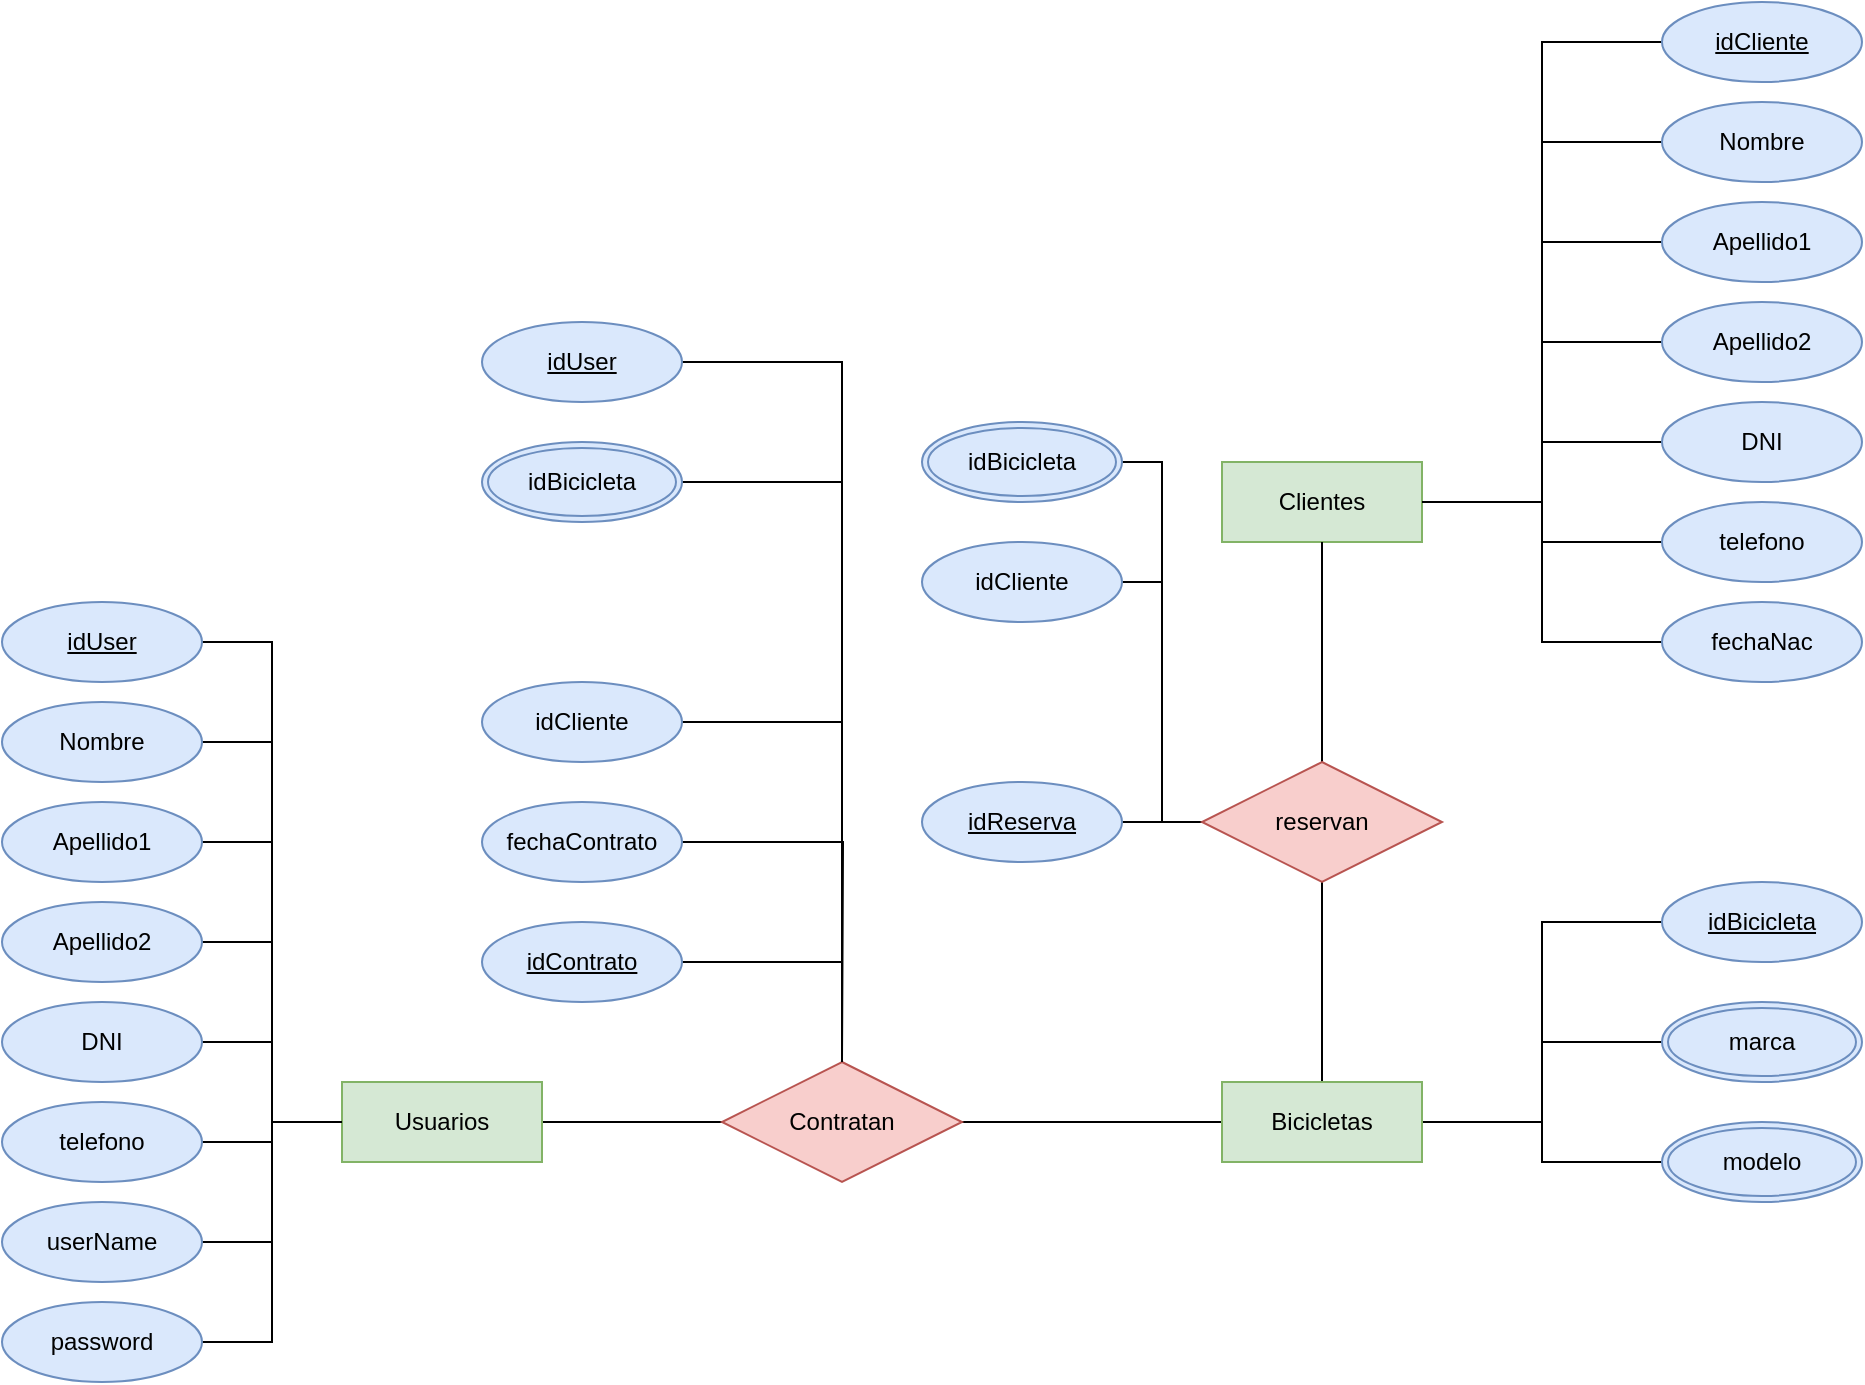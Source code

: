<mxfile version="14.4.4" type="device"><diagram id="R2lEEEUBdFMjLlhIrx00" name="Page-1"><mxGraphModel dx="1422" dy="762" grid="1" gridSize="10" guides="1" tooltips="1" connect="1" arrows="1" fold="1" page="1" pageScale="1" pageWidth="1100" pageHeight="850" math="0" shadow="0" extFonts="Permanent Marker^https://fonts.googleapis.com/css?family=Permanent+Marker"><root><mxCell id="0"/><mxCell id="1" parent="0"/><mxCell id="XgyQlKIfbk2P9AJADQK1-77" style="edgeStyle=orthogonalEdgeStyle;rounded=0;orthogonalLoop=1;jettySize=auto;html=1;exitX=1;exitY=0.5;exitDx=0;exitDy=0;entryX=0;entryY=0.5;entryDx=0;entryDy=0;endArrow=none;endFill=0;" parent="1" source="XgyQlKIfbk2P9AJADQK1-16" target="XgyQlKIfbk2P9AJADQK1-21" edge="1"><mxGeometry relative="1" as="geometry"/></mxCell><mxCell id="XgyQlKIfbk2P9AJADQK1-16" value="Usuarios" style="whiteSpace=wrap;html=1;align=center;fillColor=#d5e8d4;strokeColor=#82b366;" parent="1" vertex="1"><mxGeometry x="255" y="580" width="100" height="40" as="geometry"/></mxCell><mxCell id="XgyQlKIfbk2P9AJADQK1-55" style="edgeStyle=orthogonalEdgeStyle;rounded=0;orthogonalLoop=1;jettySize=auto;html=1;exitX=1;exitY=0.5;exitDx=0;exitDy=0;entryX=0;entryY=0.5;entryDx=0;entryDy=0;endArrow=none;endFill=0;" parent="1" source="XgyQlKIfbk2P9AJADQK1-19" target="XgyQlKIfbk2P9AJADQK1-48" edge="1"><mxGeometry relative="1" as="geometry"/></mxCell><mxCell id="XgyQlKIfbk2P9AJADQK1-56" style="edgeStyle=orthogonalEdgeStyle;rounded=0;orthogonalLoop=1;jettySize=auto;html=1;exitX=1;exitY=0.5;exitDx=0;exitDy=0;entryX=0;entryY=0.5;entryDx=0;entryDy=0;endArrow=none;endFill=0;" parent="1" source="XgyQlKIfbk2P9AJADQK1-19" target="XgyQlKIfbk2P9AJADQK1-49" edge="1"><mxGeometry relative="1" as="geometry"/></mxCell><mxCell id="XgyQlKIfbk2P9AJADQK1-57" style="edgeStyle=orthogonalEdgeStyle;rounded=0;orthogonalLoop=1;jettySize=auto;html=1;exitX=1;exitY=0.5;exitDx=0;exitDy=0;entryX=0;entryY=0.5;entryDx=0;entryDy=0;endArrow=none;endFill=0;" parent="1" source="XgyQlKIfbk2P9AJADQK1-19" target="XgyQlKIfbk2P9AJADQK1-52" edge="1"><mxGeometry relative="1" as="geometry"/></mxCell><mxCell id="XgyQlKIfbk2P9AJADQK1-58" style="edgeStyle=orthogonalEdgeStyle;rounded=0;orthogonalLoop=1;jettySize=auto;html=1;exitX=1;exitY=0.5;exitDx=0;exitDy=0;entryX=0;entryY=0.5;entryDx=0;entryDy=0;endArrow=none;endFill=0;" parent="1" source="XgyQlKIfbk2P9AJADQK1-19" target="XgyQlKIfbk2P9AJADQK1-50" edge="1"><mxGeometry relative="1" as="geometry"/></mxCell><mxCell id="XgyQlKIfbk2P9AJADQK1-59" style="edgeStyle=orthogonalEdgeStyle;rounded=0;orthogonalLoop=1;jettySize=auto;html=1;exitX=1;exitY=0.5;exitDx=0;exitDy=0;entryX=0;entryY=0.5;entryDx=0;entryDy=0;endArrow=none;endFill=0;" parent="1" source="XgyQlKIfbk2P9AJADQK1-19" target="XgyQlKIfbk2P9AJADQK1-51" edge="1"><mxGeometry relative="1" as="geometry"/></mxCell><mxCell id="XgyQlKIfbk2P9AJADQK1-19" value="Clientes" style="whiteSpace=wrap;html=1;align=center;fillColor=#d5e8d4;strokeColor=#82b366;" parent="1" vertex="1"><mxGeometry x="695" y="270" width="100" height="40" as="geometry"/></mxCell><mxCell id="XgyQlKIfbk2P9AJADQK1-78" style="edgeStyle=orthogonalEdgeStyle;rounded=0;orthogonalLoop=1;jettySize=auto;html=1;exitX=0;exitY=0.5;exitDx=0;exitDy=0;entryX=1;entryY=0.5;entryDx=0;entryDy=0;endArrow=none;endFill=0;" parent="1" source="XgyQlKIfbk2P9AJADQK1-20" target="XgyQlKIfbk2P9AJADQK1-21" edge="1"><mxGeometry relative="1" as="geometry"/></mxCell><mxCell id="XgyQlKIfbk2P9AJADQK1-79" style="edgeStyle=orthogonalEdgeStyle;rounded=0;orthogonalLoop=1;jettySize=auto;html=1;exitX=0.5;exitY=0;exitDx=0;exitDy=0;entryX=0.5;entryY=1;entryDx=0;entryDy=0;endArrow=none;endFill=0;" parent="1" source="XgyQlKIfbk2P9AJADQK1-20" target="XgyQlKIfbk2P9AJADQK1-22" edge="1"><mxGeometry relative="1" as="geometry"/></mxCell><mxCell id="XgyQlKIfbk2P9AJADQK1-110" style="edgeStyle=orthogonalEdgeStyle;rounded=0;orthogonalLoop=1;jettySize=auto;html=1;exitX=1;exitY=0.5;exitDx=0;exitDy=0;entryX=0;entryY=0.5;entryDx=0;entryDy=0;endArrow=none;endFill=0;" parent="1" source="XgyQlKIfbk2P9AJADQK1-20" target="XgyQlKIfbk2P9AJADQK1-106" edge="1"><mxGeometry relative="1" as="geometry"/></mxCell><mxCell id="XgyQlKIfbk2P9AJADQK1-111" style="edgeStyle=orthogonalEdgeStyle;rounded=0;orthogonalLoop=1;jettySize=auto;html=1;exitX=1;exitY=0.5;exitDx=0;exitDy=0;entryX=0;entryY=0.5;entryDx=0;entryDy=0;endArrow=none;endFill=0;" parent="1" source="XgyQlKIfbk2P9AJADQK1-20" target="XgyQlKIfbk2P9AJADQK1-107" edge="1"><mxGeometry relative="1" as="geometry"/></mxCell><mxCell id="XgyQlKIfbk2P9AJADQK1-112" style="edgeStyle=orthogonalEdgeStyle;rounded=0;orthogonalLoop=1;jettySize=auto;html=1;exitX=1;exitY=0.5;exitDx=0;exitDy=0;entryX=0;entryY=0.5;entryDx=0;entryDy=0;endArrow=none;endFill=0;" parent="1" source="XgyQlKIfbk2P9AJADQK1-20" target="XgyQlKIfbk2P9AJADQK1-108" edge="1"><mxGeometry relative="1" as="geometry"/></mxCell><mxCell id="XgyQlKIfbk2P9AJADQK1-20" value="Bicicletas" style="whiteSpace=wrap;html=1;align=center;fillColor=#d5e8d4;strokeColor=#82b366;" parent="1" vertex="1"><mxGeometry x="695" y="580" width="100" height="40" as="geometry"/></mxCell><mxCell id="XgyQlKIfbk2P9AJADQK1-21" value="Contratan" style="shape=rhombus;perimeter=rhombusPerimeter;whiteSpace=wrap;html=1;align=center;fillColor=#f8cecc;strokeColor=#b85450;" parent="1" vertex="1"><mxGeometry x="445" y="570" width="120" height="60" as="geometry"/></mxCell><mxCell id="XgyQlKIfbk2P9AJADQK1-80" style="edgeStyle=orthogonalEdgeStyle;rounded=0;orthogonalLoop=1;jettySize=auto;html=1;exitX=0.5;exitY=0;exitDx=0;exitDy=0;entryX=0.5;entryY=1;entryDx=0;entryDy=0;endArrow=none;endFill=0;" parent="1" source="XgyQlKIfbk2P9AJADQK1-22" target="XgyQlKIfbk2P9AJADQK1-19" edge="1"><mxGeometry relative="1" as="geometry"/></mxCell><mxCell id="XgyQlKIfbk2P9AJADQK1-97" style="edgeStyle=orthogonalEdgeStyle;rounded=0;orthogonalLoop=1;jettySize=auto;html=1;exitX=0;exitY=0.5;exitDx=0;exitDy=0;entryX=1;entryY=0.5;entryDx=0;entryDy=0;endArrow=none;endFill=0;" parent="1" source="XgyQlKIfbk2P9AJADQK1-22" target="XgyQlKIfbk2P9AJADQK1-92" edge="1"><mxGeometry relative="1" as="geometry"/></mxCell><mxCell id="XgyQlKIfbk2P9AJADQK1-99" style="edgeStyle=orthogonalEdgeStyle;rounded=0;orthogonalLoop=1;jettySize=auto;html=1;exitX=0;exitY=0.5;exitDx=0;exitDy=0;entryX=1;entryY=0.5;entryDx=0;entryDy=0;endArrow=none;endFill=0;" parent="1" source="XgyQlKIfbk2P9AJADQK1-22" target="XgyQlKIfbk2P9AJADQK1-94" edge="1"><mxGeometry relative="1" as="geometry"/></mxCell><mxCell id="XgyQlKIfbk2P9AJADQK1-101" style="edgeStyle=orthogonalEdgeStyle;rounded=0;orthogonalLoop=1;jettySize=auto;html=1;exitX=0;exitY=0.5;exitDx=0;exitDy=0;entryX=1;entryY=0.5;entryDx=0;entryDy=0;endArrow=none;endFill=0;" parent="1" source="XgyQlKIfbk2P9AJADQK1-22" target="XgyQlKIfbk2P9AJADQK1-96" edge="1"><mxGeometry relative="1" as="geometry"/></mxCell><mxCell id="XgyQlKIfbk2P9AJADQK1-22" value="reservan" style="shape=rhombus;perimeter=rhombusPerimeter;whiteSpace=wrap;html=1;align=center;fillColor=#f8cecc;strokeColor=#b85450;" parent="1" vertex="1"><mxGeometry x="685" y="420" width="120" height="60" as="geometry"/></mxCell><mxCell id="XgyQlKIfbk2P9AJADQK1-53" style="edgeStyle=orthogonalEdgeStyle;rounded=0;orthogonalLoop=1;jettySize=auto;html=1;exitX=0;exitY=0.5;exitDx=0;exitDy=0;entryX=1;entryY=0.5;entryDx=0;entryDy=0;endArrow=none;endFill=0;" parent="1" source="XgyQlKIfbk2P9AJADQK1-47" target="XgyQlKIfbk2P9AJADQK1-19" edge="1"><mxGeometry relative="1" as="geometry"/></mxCell><mxCell id="XgyQlKIfbk2P9AJADQK1-47" value="idCliente" style="ellipse;whiteSpace=wrap;html=1;align=center;fontStyle=4;fillColor=#dae8fc;strokeColor=#6c8ebf;" parent="1" vertex="1"><mxGeometry x="915" y="40" width="100" height="40" as="geometry"/></mxCell><mxCell id="XgyQlKIfbk2P9AJADQK1-48" value="Nombre" style="ellipse;whiteSpace=wrap;html=1;align=center;fillColor=#dae8fc;strokeColor=#6c8ebf;" parent="1" vertex="1"><mxGeometry x="915" y="90" width="100" height="40" as="geometry"/></mxCell><mxCell id="XgyQlKIfbk2P9AJADQK1-49" value="Apellido1&lt;span style=&quot;color: rgba(0 , 0 , 0 , 0) ; font-family: monospace ; font-size: 0px&quot;&gt;%3CmxGraphModel%3E%3Croot%3E%3CmxCell%20id%3D%220%22%2F%3E%3CmxCell%20id%3D%221%22%20parent%3D%220%22%2F%3E%3CmxCell%20id%3D%222%22%20value%3D%22Attribute%22%20style%3D%22ellipse%3BwhiteSpace%3Dwrap%3Bhtml%3D1%3Balign%3Dcenter%3BfillColor%3Dnone%3B%22%20vertex%3D%221%22%20parent%3D%221%22%3E%3CmxGeometry%20x%3D%22640%22%20y%3D%22120%22%20width%3D%22100%22%20height%3D%2240%22%20as%3D%22geometry%22%2F%3E%3C%2FmxCell%3E%3C%2Froot%3E%3C%2FmxGraphModel%3E&lt;/span&gt;" style="ellipse;whiteSpace=wrap;html=1;align=center;fillColor=#dae8fc;strokeColor=#6c8ebf;" parent="1" vertex="1"><mxGeometry x="915" y="140" width="100" height="40" as="geometry"/></mxCell><mxCell id="XgyQlKIfbk2P9AJADQK1-50" value="DNI" style="ellipse;whiteSpace=wrap;html=1;align=center;fillColor=#dae8fc;strokeColor=#6c8ebf;" parent="1" vertex="1"><mxGeometry x="915" y="240" width="100" height="40" as="geometry"/></mxCell><mxCell id="XgyQlKIfbk2P9AJADQK1-51" value="telefono" style="ellipse;whiteSpace=wrap;html=1;align=center;fillColor=#dae8fc;strokeColor=#6c8ebf;" parent="1" vertex="1"><mxGeometry x="915" y="290" width="100" height="40" as="geometry"/></mxCell><mxCell id="XgyQlKIfbk2P9AJADQK1-52" value="Apellido2&lt;span style=&quot;color: rgba(0 , 0 , 0 , 0) ; font-family: monospace ; font-size: 0px&quot;&gt;%3CmxGraphModel%3E%3Croot%3E%3CmxCell%20id%3D%220%22%2F%3E%3CmxCell%20id%3D%221%22%20parent%3D%220%22%2F%3E%3CmxCell%20id%3D%222%22%20value%3D%22Attribute%22%20style%3D%22ellipse%3BwhiteSpace%3Dwrap%3Bhtml%3D1%3Balign%3Dcenter%3BfillColor%3Dnone%3B%22%20vertex%3D%221%22%20parent%3D%221%22%3E%3CmxGeometry%20x%3D%22640%22%20y%3D%22120%22%20width%3D%22100%22%20height%3D%2240%22%20as%3D%22geometry%22%2F%3E%3C%2FmxCell%3E%3C%2Froot%3E%3C%2FmxGraphModel%3&lt;/span&gt;" style="ellipse;whiteSpace=wrap;html=1;align=center;fillColor=#dae8fc;strokeColor=#6c8ebf;" parent="1" vertex="1"><mxGeometry x="915" y="190" width="100" height="40" as="geometry"/></mxCell><mxCell id="XgyQlKIfbk2P9AJADQK1-76" style="edgeStyle=orthogonalEdgeStyle;rounded=0;orthogonalLoop=1;jettySize=auto;html=1;exitX=1;exitY=0.5;exitDx=0;exitDy=0;entryX=0;entryY=0.5;entryDx=0;entryDy=0;endArrow=none;endFill=0;" parent="1" source="XgyQlKIfbk2P9AJADQK1-60" target="XgyQlKIfbk2P9AJADQK1-16" edge="1"><mxGeometry relative="1" as="geometry"/></mxCell><mxCell id="XgyQlKIfbk2P9AJADQK1-60" value="idUser" style="ellipse;whiteSpace=wrap;html=1;align=center;fontStyle=4;fillColor=#dae8fc;strokeColor=#6c8ebf;" parent="1" vertex="1"><mxGeometry x="85" y="340" width="100" height="40" as="geometry"/></mxCell><mxCell id="XgyQlKIfbk2P9AJADQK1-75" style="edgeStyle=orthogonalEdgeStyle;rounded=0;orthogonalLoop=1;jettySize=auto;html=1;exitX=1;exitY=0.5;exitDx=0;exitDy=0;entryX=0;entryY=0.5;entryDx=0;entryDy=0;endArrow=none;endFill=0;" parent="1" source="XgyQlKIfbk2P9AJADQK1-61" target="XgyQlKIfbk2P9AJADQK1-16" edge="1"><mxGeometry relative="1" as="geometry"/></mxCell><mxCell id="XgyQlKIfbk2P9AJADQK1-61" value="Nombre" style="ellipse;whiteSpace=wrap;html=1;align=center;fillColor=#dae8fc;strokeColor=#6c8ebf;" parent="1" vertex="1"><mxGeometry x="85" y="390" width="100" height="40" as="geometry"/></mxCell><mxCell id="XgyQlKIfbk2P9AJADQK1-74" style="edgeStyle=orthogonalEdgeStyle;rounded=0;orthogonalLoop=1;jettySize=auto;html=1;exitX=1;exitY=0.5;exitDx=0;exitDy=0;entryX=0;entryY=0.5;entryDx=0;entryDy=0;endArrow=none;endFill=0;" parent="1" source="XgyQlKIfbk2P9AJADQK1-62" target="XgyQlKIfbk2P9AJADQK1-16" edge="1"><mxGeometry relative="1" as="geometry"/></mxCell><mxCell id="XgyQlKIfbk2P9AJADQK1-62" value="Apellido1&lt;span style=&quot;color: rgba(0 , 0 , 0 , 0) ; font-family: monospace ; font-size: 0px&quot;&gt;%3CmxGraphModel%3E%3Croot%3E%3CmxCell%20id%3D%220%22%2F%3E%3CmxCell%20id%3D%221%22%20parent%3D%220%22%2F%3E%3CmxCell%20id%3D%222%22%20value%3D%22Attribute%22%20style%3D%22ellipse%3BwhiteSpace%3Dwrap%3Bhtml%3D1%3Balign%3Dcenter%3BfillColor%3Dnone%3B%22%20vertex%3D%221%22%20parent%3D%221%22%3E%3CmxGeometry%20x%3D%22640%22%20y%3D%22120%22%20width%3D%22100%22%20height%3D%2240%22%20as%3D%22geometry%22%2F%3E%3C%2FmxCell%3E%3C%2Froot%3E%3C%2FmxGraphModel%3E&lt;/span&gt;" style="ellipse;whiteSpace=wrap;html=1;align=center;fillColor=#dae8fc;strokeColor=#6c8ebf;" parent="1" vertex="1"><mxGeometry x="85" y="440" width="100" height="40" as="geometry"/></mxCell><mxCell id="XgyQlKIfbk2P9AJADQK1-72" style="edgeStyle=orthogonalEdgeStyle;rounded=0;orthogonalLoop=1;jettySize=auto;html=1;exitX=1;exitY=0.5;exitDx=0;exitDy=0;entryX=0;entryY=0.5;entryDx=0;entryDy=0;endArrow=none;endFill=0;" parent="1" source="XgyQlKIfbk2P9AJADQK1-63" target="XgyQlKIfbk2P9AJADQK1-16" edge="1"><mxGeometry relative="1" as="geometry"/></mxCell><mxCell id="XgyQlKIfbk2P9AJADQK1-63" value="DNI" style="ellipse;whiteSpace=wrap;html=1;align=center;fillColor=#dae8fc;strokeColor=#6c8ebf;" parent="1" vertex="1"><mxGeometry x="85" y="540" width="100" height="40" as="geometry"/></mxCell><mxCell id="XgyQlKIfbk2P9AJADQK1-71" style="edgeStyle=orthogonalEdgeStyle;rounded=0;orthogonalLoop=1;jettySize=auto;html=1;exitX=1;exitY=0.5;exitDx=0;exitDy=0;entryX=0;entryY=0.5;entryDx=0;entryDy=0;endArrow=none;endFill=0;" parent="1" source="XgyQlKIfbk2P9AJADQK1-64" target="XgyQlKIfbk2P9AJADQK1-16" edge="1"><mxGeometry relative="1" as="geometry"/></mxCell><mxCell id="XgyQlKIfbk2P9AJADQK1-64" value="telefono" style="ellipse;whiteSpace=wrap;html=1;align=center;fillColor=#dae8fc;strokeColor=#6c8ebf;" parent="1" vertex="1"><mxGeometry x="85" y="590" width="100" height="40" as="geometry"/></mxCell><mxCell id="XgyQlKIfbk2P9AJADQK1-73" style="edgeStyle=orthogonalEdgeStyle;rounded=0;orthogonalLoop=1;jettySize=auto;html=1;exitX=1;exitY=0.5;exitDx=0;exitDy=0;entryX=0;entryY=0.5;entryDx=0;entryDy=0;endArrow=none;endFill=0;" parent="1" source="XgyQlKIfbk2P9AJADQK1-65" target="XgyQlKIfbk2P9AJADQK1-16" edge="1"><mxGeometry relative="1" as="geometry"/></mxCell><mxCell id="XgyQlKIfbk2P9AJADQK1-65" value="Apellido2&lt;span style=&quot;color: rgba(0 , 0 , 0 , 0) ; font-family: monospace ; font-size: 0px&quot;&gt;%3CmxGraphModel%3E%3Croot%3E%3CmxCell%20id%3D%220%22%2F%3E%3CmxCell%20id%3D%221%22%20parent%3D%220%22%2F%3E%3CmxCell%20id%3D%222%22%20value%3D%22Attribute%22%20style%3D%22ellipse%3BwhiteSpace%3Dwrap%3Bhtml%3D1%3Balign%3Dcenter%3BfillColor%3Dnone%3B%22%20vertex%3D%221%22%20parent%3D%221%22%3E%3CmxGeometry%20x%3D%22640%22%20y%3D%22120%22%20width%3D%22100%22%20height%3D%2240%22%20as%3D%22geometry%22%2F%3E%3C%2FmxCell%3E%3C%2Froot%3E%3C%2FmxGraphModel%3&lt;/span&gt;" style="ellipse;whiteSpace=wrap;html=1;align=center;fillColor=#dae8fc;strokeColor=#6c8ebf;" parent="1" vertex="1"><mxGeometry x="85" y="490" width="100" height="40" as="geometry"/></mxCell><mxCell id="XgyQlKIfbk2P9AJADQK1-69" style="edgeStyle=orthogonalEdgeStyle;rounded=0;orthogonalLoop=1;jettySize=auto;html=1;exitX=1;exitY=0.5;exitDx=0;exitDy=0;entryX=0;entryY=0.5;entryDx=0;entryDy=0;endArrow=none;endFill=0;" parent="1" source="XgyQlKIfbk2P9AJADQK1-66" target="XgyQlKIfbk2P9AJADQK1-16" edge="1"><mxGeometry relative="1" as="geometry"/></mxCell><mxCell id="XgyQlKIfbk2P9AJADQK1-66" value="userName" style="ellipse;whiteSpace=wrap;html=1;align=center;fillColor=#dae8fc;strokeColor=#6c8ebf;" parent="1" vertex="1"><mxGeometry x="85" y="640" width="100" height="40" as="geometry"/></mxCell><mxCell id="XgyQlKIfbk2P9AJADQK1-68" style="edgeStyle=orthogonalEdgeStyle;rounded=0;orthogonalLoop=1;jettySize=auto;html=1;exitX=1;exitY=0.5;exitDx=0;exitDy=0;entryX=0;entryY=0.5;entryDx=0;entryDy=0;endArrow=none;endFill=0;" parent="1" source="XgyQlKIfbk2P9AJADQK1-67" target="XgyQlKIfbk2P9AJADQK1-16" edge="1"><mxGeometry relative="1" as="geometry"/></mxCell><mxCell id="XgyQlKIfbk2P9AJADQK1-67" value="password" style="ellipse;whiteSpace=wrap;html=1;align=center;fillColor=#dae8fc;strokeColor=#6c8ebf;" parent="1" vertex="1"><mxGeometry x="85" y="690" width="100" height="40" as="geometry"/></mxCell><mxCell id="XgyQlKIfbk2P9AJADQK1-87" style="edgeStyle=orthogonalEdgeStyle;rounded=0;orthogonalLoop=1;jettySize=auto;html=1;exitX=1;exitY=0.5;exitDx=0;exitDy=0;entryX=0.5;entryY=0;entryDx=0;entryDy=0;endArrow=none;endFill=0;" parent="1" source="XgyQlKIfbk2P9AJADQK1-81" target="XgyQlKIfbk2P9AJADQK1-21" edge="1"><mxGeometry relative="1" as="geometry"/></mxCell><mxCell id="XgyQlKIfbk2P9AJADQK1-81" value="idContrato" style="ellipse;whiteSpace=wrap;html=1;align=center;fontStyle=4;fillColor=#dae8fc;strokeColor=#6c8ebf;" parent="1" vertex="1"><mxGeometry x="325" y="500" width="100" height="40" as="geometry"/></mxCell><mxCell id="XgyQlKIfbk2P9AJADQK1-88" style="edgeStyle=orthogonalEdgeStyle;rounded=0;orthogonalLoop=1;jettySize=auto;html=1;exitX=1;exitY=0.5;exitDx=0;exitDy=0;endArrow=none;endFill=0;" parent="1" source="XgyQlKIfbk2P9AJADQK1-82" edge="1"><mxGeometry relative="1" as="geometry"><mxPoint x="505" y="570" as="targetPoint"/></mxGeometry></mxCell><mxCell id="XgyQlKIfbk2P9AJADQK1-82" value="fechaContrato" style="ellipse;whiteSpace=wrap;html=1;align=center;fillColor=#dae8fc;strokeColor=#6c8ebf;" parent="1" vertex="1"><mxGeometry x="325" y="440" width="100" height="40" as="geometry"/></mxCell><mxCell id="XgyQlKIfbk2P9AJADQK1-89" style="edgeStyle=orthogonalEdgeStyle;rounded=0;orthogonalLoop=1;jettySize=auto;html=1;exitX=1;exitY=0.5;exitDx=0;exitDy=0;endArrow=none;endFill=0;" parent="1" source="XgyQlKIfbk2P9AJADQK1-83" target="XgyQlKIfbk2P9AJADQK1-21" edge="1"><mxGeometry relative="1" as="geometry"/></mxCell><mxCell id="XgyQlKIfbk2P9AJADQK1-83" value="idCliente" style="ellipse;whiteSpace=wrap;html=1;align=center;fillColor=#dae8fc;strokeColor=#6c8ebf;" parent="1" vertex="1"><mxGeometry x="325" y="380" width="100" height="40" as="geometry"/></mxCell><mxCell id="XgyQlKIfbk2P9AJADQK1-91" style="edgeStyle=orthogonalEdgeStyle;rounded=0;orthogonalLoop=1;jettySize=auto;html=1;exitX=1;exitY=0.5;exitDx=0;exitDy=0;endArrow=none;endFill=0;" parent="1" source="XgyQlKIfbk2P9AJADQK1-86" target="XgyQlKIfbk2P9AJADQK1-21" edge="1"><mxGeometry relative="1" as="geometry"/></mxCell><mxCell id="XgyQlKIfbk2P9AJADQK1-86" value="idBicicleta" style="ellipse;shape=doubleEllipse;margin=3;whiteSpace=wrap;html=1;align=center;fillColor=#dae8fc;strokeColor=#6c8ebf;" parent="1" vertex="1"><mxGeometry x="325" y="260" width="100" height="40" as="geometry"/></mxCell><mxCell id="XgyQlKIfbk2P9AJADQK1-92" value="idReserva" style="ellipse;whiteSpace=wrap;html=1;align=center;fontStyle=4;fillColor=#dae8fc;strokeColor=#6c8ebf;" parent="1" vertex="1"><mxGeometry x="545" y="430" width="100" height="40" as="geometry"/></mxCell><mxCell id="XgyQlKIfbk2P9AJADQK1-94" value="idCliente" style="ellipse;whiteSpace=wrap;html=1;align=center;fillColor=#dae8fc;strokeColor=#6c8ebf;" parent="1" vertex="1"><mxGeometry x="545" y="310" width="100" height="40" as="geometry"/></mxCell><mxCell id="XgyQlKIfbk2P9AJADQK1-96" value="idBicicleta" style="ellipse;shape=doubleEllipse;margin=3;whiteSpace=wrap;html=1;align=center;fillColor=#dae8fc;strokeColor=#6c8ebf;" parent="1" vertex="1"><mxGeometry x="545" y="250" width="100" height="40" as="geometry"/></mxCell><mxCell id="XgyQlKIfbk2P9AJADQK1-103" style="edgeStyle=orthogonalEdgeStyle;rounded=0;orthogonalLoop=1;jettySize=auto;html=1;exitX=1;exitY=0.5;exitDx=0;exitDy=0;entryX=0.5;entryY=0;entryDx=0;entryDy=0;endArrow=none;endFill=0;" parent="1" source="XgyQlKIfbk2P9AJADQK1-102" target="XgyQlKIfbk2P9AJADQK1-21" edge="1"><mxGeometry relative="1" as="geometry"/></mxCell><mxCell id="XgyQlKIfbk2P9AJADQK1-102" value="idUser" style="ellipse;whiteSpace=wrap;html=1;align=center;fontStyle=4;fillColor=#dae8fc;strokeColor=#6c8ebf;" parent="1" vertex="1"><mxGeometry x="325" y="200" width="100" height="40" as="geometry"/></mxCell><mxCell id="XgyQlKIfbk2P9AJADQK1-106" value="idBicicleta" style="ellipse;whiteSpace=wrap;html=1;align=center;fontStyle=4;fillColor=#dae8fc;strokeColor=#6c8ebf;" parent="1" vertex="1"><mxGeometry x="915" y="480" width="100" height="40" as="geometry"/></mxCell><mxCell id="XgyQlKIfbk2P9AJADQK1-107" value="marca" style="ellipse;shape=doubleEllipse;margin=3;whiteSpace=wrap;html=1;align=center;fillColor=#dae8fc;strokeColor=#6c8ebf;" parent="1" vertex="1"><mxGeometry x="915" y="540" width="100" height="40" as="geometry"/></mxCell><mxCell id="XgyQlKIfbk2P9AJADQK1-108" value="modelo" style="ellipse;shape=doubleEllipse;margin=3;whiteSpace=wrap;html=1;align=center;fillColor=#dae8fc;strokeColor=#6c8ebf;" parent="1" vertex="1"><mxGeometry x="915" y="600" width="100" height="40" as="geometry"/></mxCell><mxCell id="on_kUwYZfGiYN9FHMxLI-6" style="edgeStyle=orthogonalEdgeStyle;rounded=0;orthogonalLoop=1;jettySize=auto;html=1;exitX=0;exitY=0.5;exitDx=0;exitDy=0;entryX=1;entryY=0.5;entryDx=0;entryDy=0;endArrow=none;endFill=0;" edge="1" parent="1" source="on_kUwYZfGiYN9FHMxLI-5" target="XgyQlKIfbk2P9AJADQK1-19"><mxGeometry relative="1" as="geometry"/></mxCell><mxCell id="on_kUwYZfGiYN9FHMxLI-5" value="fechaNac" style="ellipse;whiteSpace=wrap;html=1;align=center;fillColor=#dae8fc;strokeColor=#6c8ebf;" vertex="1" parent="1"><mxGeometry x="915" y="340" width="100" height="40" as="geometry"/></mxCell></root></mxGraphModel></diagram></mxfile>